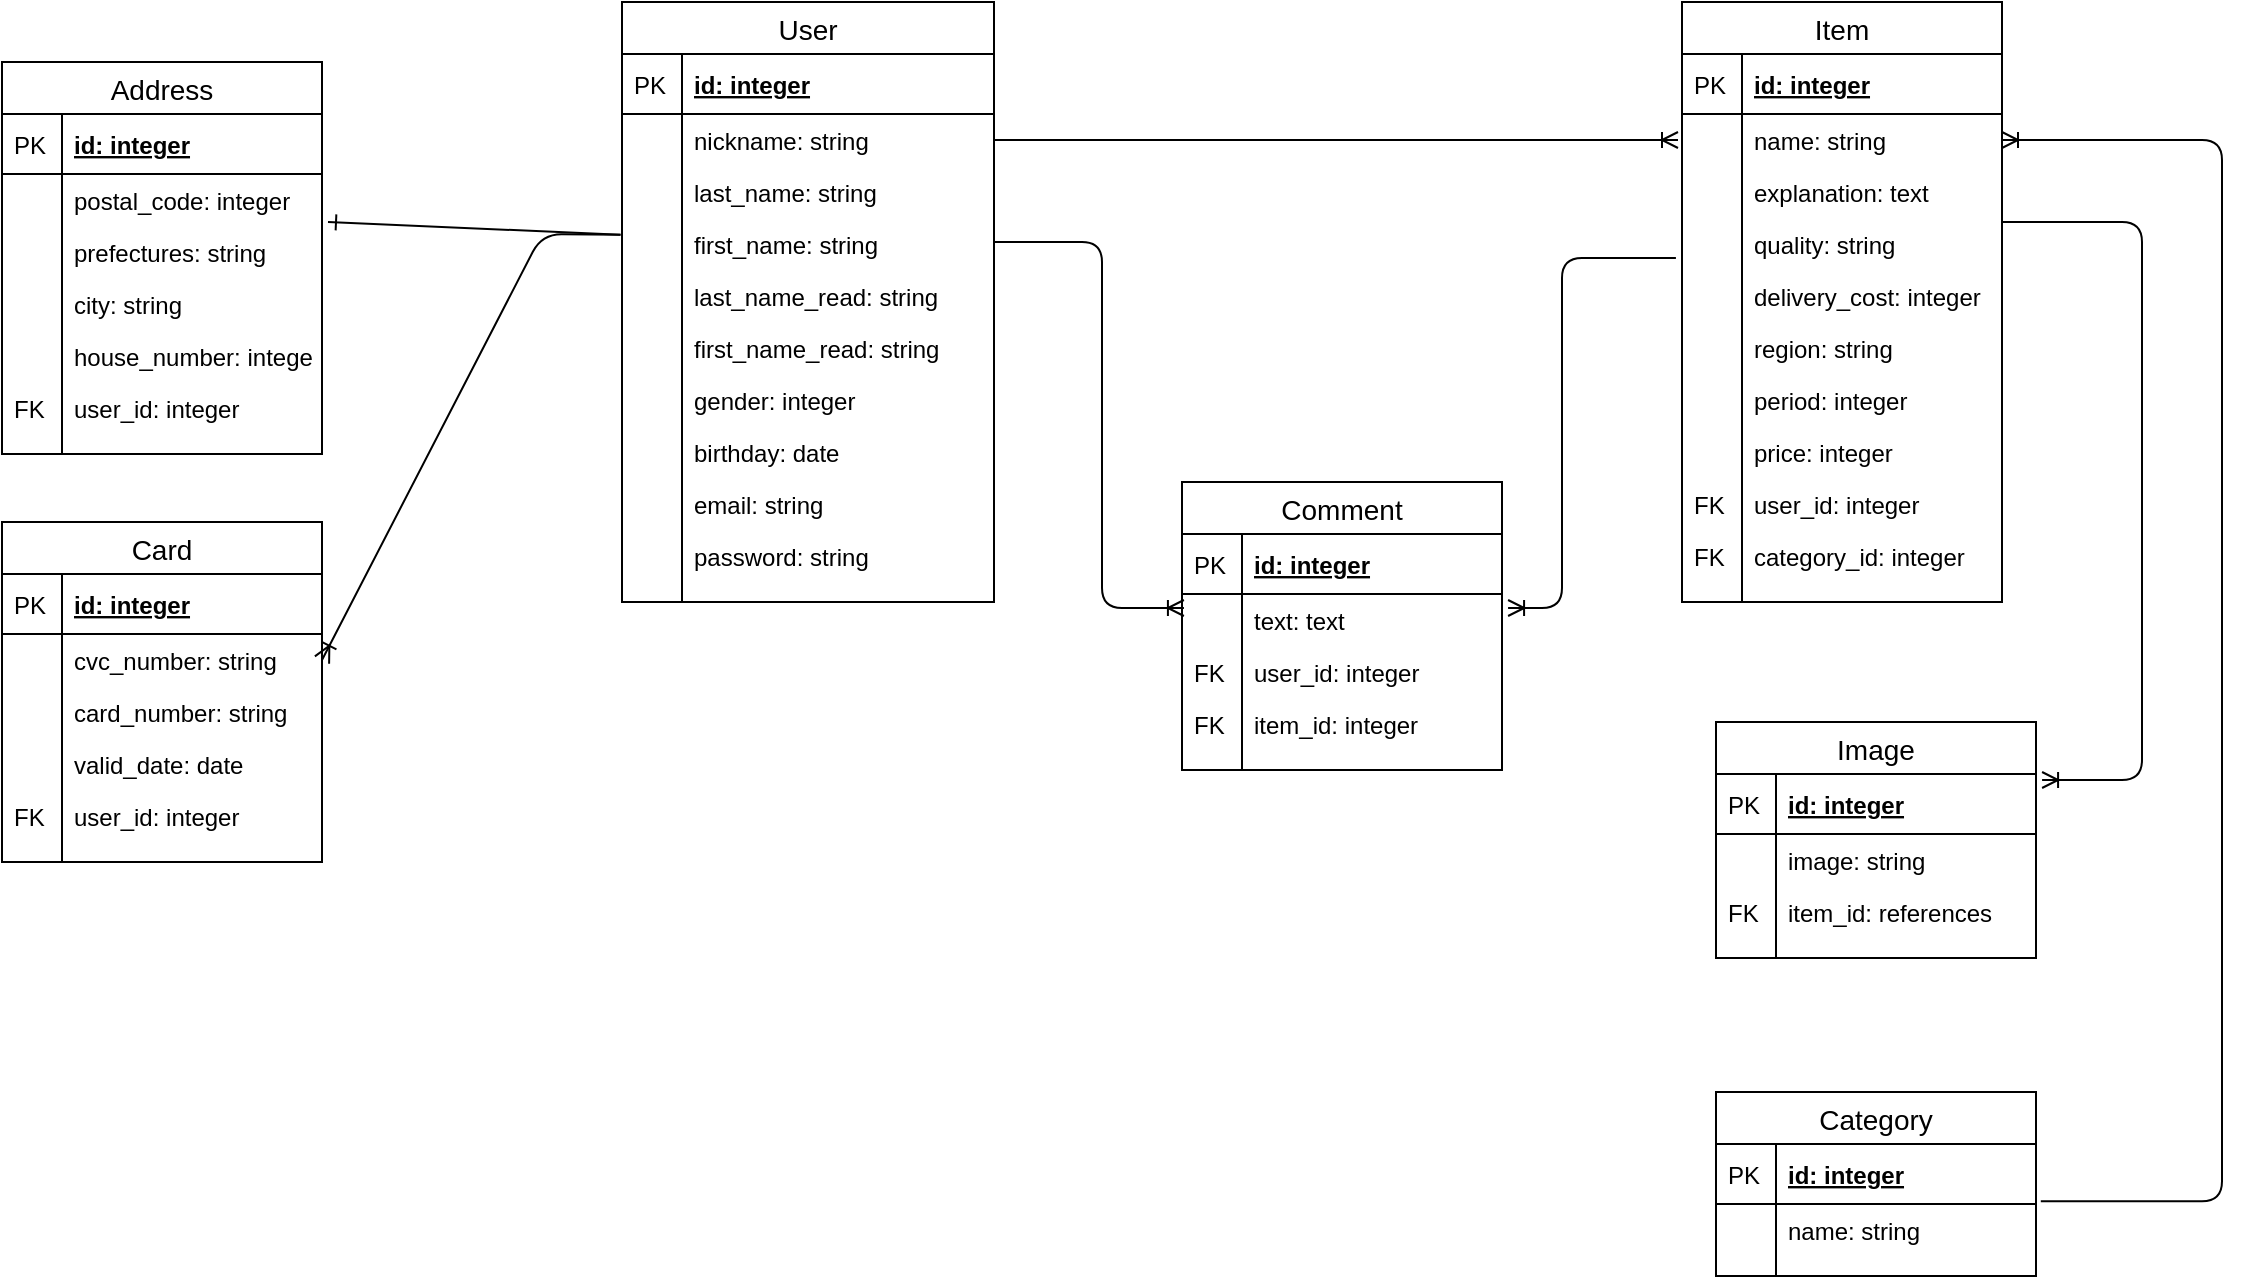 <mxfile version="13.1.3">
    <diagram id="6hGFLwfOUW9BJ-s0fimq" name="Page-1">
        <mxGraphModel dx="1184" dy="372" grid="1" gridSize="10" guides="1" tooltips="1" connect="1" arrows="1" fold="1" page="1" pageScale="1" pageWidth="827" pageHeight="1169" math="0" shadow="0">
            <root>
                <mxCell id="0"/>
                <mxCell id="1" parent="0"/>
                <mxCell id="AFHRm0cHmxVTcBt_HpMP-121" value="Image" style="swimlane;fontStyle=0;childLayout=stackLayout;horizontal=1;startSize=26;horizontalStack=0;resizeParent=1;resizeParentMax=0;resizeLast=0;collapsible=1;marginBottom=0;align=center;fontSize=14;html=0;" parent="1" vertex="1">
                    <mxGeometry x="667" y="400" width="160" height="118" as="geometry"/>
                </mxCell>
                <mxCell id="AFHRm0cHmxVTcBt_HpMP-122" value="id: integer" style="shape=partialRectangle;top=0;left=0;right=0;bottom=1;align=left;verticalAlign=middle;fillColor=none;spacingLeft=34;spacingRight=4;overflow=hidden;rotatable=0;points=[[0,0.5],[1,0.5]];portConstraint=eastwest;dropTarget=0;fontStyle=5;fontSize=12;" parent="AFHRm0cHmxVTcBt_HpMP-121" vertex="1">
                    <mxGeometry y="26" width="160" height="30" as="geometry"/>
                </mxCell>
                <mxCell id="AFHRm0cHmxVTcBt_HpMP-123" value="PK" style="shape=partialRectangle;top=0;left=0;bottom=0;fillColor=none;align=left;verticalAlign=middle;spacingLeft=4;spacingRight=4;overflow=hidden;rotatable=0;points=[];portConstraint=eastwest;part=1;fontSize=12;" parent="AFHRm0cHmxVTcBt_HpMP-122" vertex="1" connectable="0">
                    <mxGeometry width="30" height="30" as="geometry"/>
                </mxCell>
                <mxCell id="AFHRm0cHmxVTcBt_HpMP-124" value="image: string" style="shape=partialRectangle;top=0;left=0;right=0;bottom=0;align=left;verticalAlign=top;fillColor=none;spacingLeft=34;spacingRight=4;overflow=hidden;rotatable=0;points=[[0,0.5],[1,0.5]];portConstraint=eastwest;dropTarget=0;fontSize=12;" parent="AFHRm0cHmxVTcBt_HpMP-121" vertex="1">
                    <mxGeometry y="56" width="160" height="26" as="geometry"/>
                </mxCell>
                <mxCell id="AFHRm0cHmxVTcBt_HpMP-125" value="" style="shape=partialRectangle;top=0;left=0;bottom=0;fillColor=none;align=left;verticalAlign=top;spacingLeft=4;spacingRight=4;overflow=hidden;rotatable=0;points=[];portConstraint=eastwest;part=1;fontSize=12;" parent="AFHRm0cHmxVTcBt_HpMP-124" vertex="1" connectable="0">
                    <mxGeometry width="30" height="26" as="geometry"/>
                </mxCell>
                <mxCell id="AFHRm0cHmxVTcBt_HpMP-153" value="item_id: references" style="shape=partialRectangle;top=0;left=0;right=0;bottom=0;align=left;verticalAlign=top;fillColor=none;spacingLeft=34;spacingRight=4;overflow=hidden;rotatable=0;points=[[0,0.5],[1,0.5]];portConstraint=eastwest;dropTarget=0;fontSize=12;" parent="AFHRm0cHmxVTcBt_HpMP-121" vertex="1">
                    <mxGeometry y="82" width="160" height="26" as="geometry"/>
                </mxCell>
                <mxCell id="AFHRm0cHmxVTcBt_HpMP-154" value="FK" style="shape=partialRectangle;top=0;left=0;bottom=0;fillColor=none;align=left;verticalAlign=top;spacingLeft=4;spacingRight=4;overflow=hidden;rotatable=0;points=[];portConstraint=eastwest;part=1;fontSize=12;" parent="AFHRm0cHmxVTcBt_HpMP-153" vertex="1" connectable="0">
                    <mxGeometry width="30" height="26" as="geometry"/>
                </mxCell>
                <mxCell id="AFHRm0cHmxVTcBt_HpMP-130" value="" style="shape=partialRectangle;top=0;left=0;right=0;bottom=0;align=left;verticalAlign=top;fillColor=none;spacingLeft=34;spacingRight=4;overflow=hidden;rotatable=0;points=[[0,0.5],[1,0.5]];portConstraint=eastwest;dropTarget=0;fontSize=12;" parent="AFHRm0cHmxVTcBt_HpMP-121" vertex="1">
                    <mxGeometry y="108" width="160" height="10" as="geometry"/>
                </mxCell>
                <mxCell id="AFHRm0cHmxVTcBt_HpMP-131" value="" style="shape=partialRectangle;top=0;left=0;bottom=0;fillColor=none;align=left;verticalAlign=top;spacingLeft=4;spacingRight=4;overflow=hidden;rotatable=0;points=[];portConstraint=eastwest;part=1;fontSize=12;" parent="AFHRm0cHmxVTcBt_HpMP-130" vertex="1" connectable="0">
                    <mxGeometry width="30" height="10" as="geometry"/>
                </mxCell>
                <mxCell id="AFHRm0cHmxVTcBt_HpMP-132" value="Category" style="swimlane;fontStyle=0;childLayout=stackLayout;horizontal=1;startSize=26;horizontalStack=0;resizeParent=1;resizeParentMax=0;resizeLast=0;collapsible=1;marginBottom=0;align=center;fontSize=14;html=0;" parent="1" vertex="1">
                    <mxGeometry x="667" y="585" width="160" height="92" as="geometry"/>
                </mxCell>
                <mxCell id="AFHRm0cHmxVTcBt_HpMP-133" value="id: integer" style="shape=partialRectangle;top=0;left=0;right=0;bottom=1;align=left;verticalAlign=middle;fillColor=none;spacingLeft=34;spacingRight=4;overflow=hidden;rotatable=0;points=[[0,0.5],[1,0.5]];portConstraint=eastwest;dropTarget=0;fontStyle=5;fontSize=12;" parent="AFHRm0cHmxVTcBt_HpMP-132" vertex="1">
                    <mxGeometry y="26" width="160" height="30" as="geometry"/>
                </mxCell>
                <mxCell id="AFHRm0cHmxVTcBt_HpMP-134" value="PK" style="shape=partialRectangle;top=0;left=0;bottom=0;fillColor=none;align=left;verticalAlign=middle;spacingLeft=4;spacingRight=4;overflow=hidden;rotatable=0;points=[];portConstraint=eastwest;part=1;fontSize=12;" parent="AFHRm0cHmxVTcBt_HpMP-133" vertex="1" connectable="0">
                    <mxGeometry width="30" height="30" as="geometry"/>
                </mxCell>
                <mxCell id="AFHRm0cHmxVTcBt_HpMP-135" value="name: string" style="shape=partialRectangle;top=0;left=0;right=0;bottom=0;align=left;verticalAlign=top;fillColor=none;spacingLeft=34;spacingRight=4;overflow=hidden;rotatable=0;points=[[0,0.5],[1,0.5]];portConstraint=eastwest;dropTarget=0;fontSize=12;" parent="AFHRm0cHmxVTcBt_HpMP-132" vertex="1">
                    <mxGeometry y="56" width="160" height="26" as="geometry"/>
                </mxCell>
                <mxCell id="AFHRm0cHmxVTcBt_HpMP-136" value="" style="shape=partialRectangle;top=0;left=0;bottom=0;fillColor=none;align=left;verticalAlign=top;spacingLeft=4;spacingRight=4;overflow=hidden;rotatable=0;points=[];portConstraint=eastwest;part=1;fontSize=12;" parent="AFHRm0cHmxVTcBt_HpMP-135" vertex="1" connectable="0">
                    <mxGeometry width="30" height="26" as="geometry"/>
                </mxCell>
                <mxCell id="AFHRm0cHmxVTcBt_HpMP-141" value="" style="shape=partialRectangle;top=0;left=0;right=0;bottom=0;align=left;verticalAlign=top;fillColor=none;spacingLeft=34;spacingRight=4;overflow=hidden;rotatable=0;points=[[0,0.5],[1,0.5]];portConstraint=eastwest;dropTarget=0;fontSize=12;" parent="AFHRm0cHmxVTcBt_HpMP-132" vertex="1">
                    <mxGeometry y="82" width="160" height="10" as="geometry"/>
                </mxCell>
                <mxCell id="AFHRm0cHmxVTcBt_HpMP-142" value="" style="shape=partialRectangle;top=0;left=0;bottom=0;fillColor=none;align=left;verticalAlign=top;spacingLeft=4;spacingRight=4;overflow=hidden;rotatable=0;points=[];portConstraint=eastwest;part=1;fontSize=12;" parent="AFHRm0cHmxVTcBt_HpMP-141" vertex="1" connectable="0">
                    <mxGeometry width="30" height="10" as="geometry"/>
                </mxCell>
                <mxCell id="AFHRm0cHmxVTcBt_HpMP-40" value="User" style="swimlane;fontStyle=0;childLayout=stackLayout;horizontal=1;startSize=26;horizontalStack=0;resizeParent=1;resizeParentMax=0;resizeLast=0;collapsible=1;marginBottom=0;align=center;fontSize=14;html=0;" parent="1" vertex="1">
                    <mxGeometry x="120" y="40" width="186" height="300" as="geometry"/>
                </mxCell>
                <mxCell id="AFHRm0cHmxVTcBt_HpMP-41" value="id: integer" style="shape=partialRectangle;top=0;left=0;right=0;bottom=1;align=left;verticalAlign=middle;fillColor=none;spacingLeft=34;spacingRight=4;overflow=hidden;rotatable=0;points=[[0,0.5],[1,0.5]];portConstraint=eastwest;dropTarget=0;fontStyle=5;fontSize=12;" parent="AFHRm0cHmxVTcBt_HpMP-40" vertex="1">
                    <mxGeometry y="26" width="186" height="30" as="geometry"/>
                </mxCell>
                <mxCell id="AFHRm0cHmxVTcBt_HpMP-42" value="PK" style="shape=partialRectangle;top=0;left=0;bottom=0;fillColor=none;align=left;verticalAlign=middle;spacingLeft=4;spacingRight=4;overflow=hidden;rotatable=0;points=[];portConstraint=eastwest;part=1;fontSize=12;" parent="AFHRm0cHmxVTcBt_HpMP-41" vertex="1" connectable="0">
                    <mxGeometry width="30" height="30" as="geometry"/>
                </mxCell>
                <mxCell id="AFHRm0cHmxVTcBt_HpMP-45" value="nickname: string" style="shape=partialRectangle;top=0;left=0;right=0;bottom=0;align=left;verticalAlign=top;fillColor=none;spacingLeft=34;spacingRight=4;overflow=hidden;rotatable=0;points=[[0,0.5],[1,0.5]];portConstraint=eastwest;dropTarget=0;fontSize=12;" parent="AFHRm0cHmxVTcBt_HpMP-40" vertex="1">
                    <mxGeometry y="56" width="186" height="26" as="geometry"/>
                </mxCell>
                <mxCell id="AFHRm0cHmxVTcBt_HpMP-46" value="" style="shape=partialRectangle;top=0;left=0;bottom=0;fillColor=none;align=left;verticalAlign=top;spacingLeft=4;spacingRight=4;overflow=hidden;rotatable=0;points=[];portConstraint=eastwest;part=1;fontSize=12;" parent="AFHRm0cHmxVTcBt_HpMP-45" vertex="1" connectable="0">
                    <mxGeometry width="30" height="26" as="geometry"/>
                </mxCell>
                <mxCell id="AFHRm0cHmxVTcBt_HpMP-169" value="last_name: string" style="shape=partialRectangle;top=0;left=0;right=0;bottom=0;align=left;verticalAlign=top;fillColor=none;spacingLeft=34;spacingRight=4;overflow=hidden;rotatable=0;points=[[0,0.5],[1,0.5]];portConstraint=eastwest;dropTarget=0;fontSize=12;" parent="AFHRm0cHmxVTcBt_HpMP-40" vertex="1">
                    <mxGeometry y="82" width="186" height="26" as="geometry"/>
                </mxCell>
                <mxCell id="AFHRm0cHmxVTcBt_HpMP-170" value="" style="shape=partialRectangle;top=0;left=0;bottom=0;fillColor=none;align=left;verticalAlign=top;spacingLeft=4;spacingRight=4;overflow=hidden;rotatable=0;points=[];portConstraint=eastwest;part=1;fontSize=12;" parent="AFHRm0cHmxVTcBt_HpMP-169" vertex="1" connectable="0">
                    <mxGeometry width="30" height="26" as="geometry"/>
                </mxCell>
                <mxCell id="AFHRm0cHmxVTcBt_HpMP-47" value="first_name: string" style="shape=partialRectangle;top=0;left=0;right=0;bottom=0;align=left;verticalAlign=top;fillColor=none;spacingLeft=34;spacingRight=4;overflow=hidden;rotatable=0;points=[[0,0.5],[1,0.5]];portConstraint=eastwest;dropTarget=0;fontSize=12;" parent="AFHRm0cHmxVTcBt_HpMP-40" vertex="1">
                    <mxGeometry y="108" width="186" height="26" as="geometry"/>
                </mxCell>
                <mxCell id="AFHRm0cHmxVTcBt_HpMP-48" value="" style="shape=partialRectangle;top=0;left=0;bottom=0;fillColor=none;align=left;verticalAlign=top;spacingLeft=4;spacingRight=4;overflow=hidden;rotatable=0;points=[];portConstraint=eastwest;part=1;fontSize=12;" parent="AFHRm0cHmxVTcBt_HpMP-47" vertex="1" connectable="0">
                    <mxGeometry width="30" height="26" as="geometry"/>
                </mxCell>
                <mxCell id="AFHRm0cHmxVTcBt_HpMP-51" value="last_name_read: string" style="shape=partialRectangle;top=0;left=0;right=0;bottom=0;align=left;verticalAlign=top;fillColor=none;spacingLeft=34;spacingRight=4;overflow=hidden;rotatable=0;points=[[0,0.5],[1,0.5]];portConstraint=eastwest;dropTarget=0;fontSize=12;" parent="AFHRm0cHmxVTcBt_HpMP-40" vertex="1">
                    <mxGeometry y="134" width="186" height="26" as="geometry"/>
                </mxCell>
                <mxCell id="AFHRm0cHmxVTcBt_HpMP-52" value="" style="shape=partialRectangle;top=0;left=0;bottom=0;fillColor=none;align=left;verticalAlign=top;spacingLeft=4;spacingRight=4;overflow=hidden;rotatable=0;points=[];portConstraint=eastwest;part=1;fontSize=12;" parent="AFHRm0cHmxVTcBt_HpMP-51" vertex="1" connectable="0">
                    <mxGeometry width="30" height="26" as="geometry"/>
                </mxCell>
                <mxCell id="AFHRm0cHmxVTcBt_HpMP-53" value="first_name_read: string" style="shape=partialRectangle;top=0;left=0;right=0;bottom=0;align=left;verticalAlign=top;fillColor=none;spacingLeft=34;spacingRight=4;overflow=hidden;rotatable=0;points=[[0,0.5],[1,0.5]];portConstraint=eastwest;dropTarget=0;fontSize=12;" parent="AFHRm0cHmxVTcBt_HpMP-40" vertex="1">
                    <mxGeometry y="160" width="186" height="26" as="geometry"/>
                </mxCell>
                <mxCell id="AFHRm0cHmxVTcBt_HpMP-54" value="" style="shape=partialRectangle;top=0;left=0;bottom=0;fillColor=none;align=left;verticalAlign=top;spacingLeft=4;spacingRight=4;overflow=hidden;rotatable=0;points=[];portConstraint=eastwest;part=1;fontSize=12;" parent="AFHRm0cHmxVTcBt_HpMP-53" vertex="1" connectable="0">
                    <mxGeometry width="30" height="26" as="geometry"/>
                </mxCell>
                <mxCell id="AFHRm0cHmxVTcBt_HpMP-55" value="gender: integer" style="shape=partialRectangle;top=0;left=0;right=0;bottom=0;align=left;verticalAlign=top;fillColor=none;spacingLeft=34;spacingRight=4;overflow=hidden;rotatable=0;points=[[0,0.5],[1,0.5]];portConstraint=eastwest;dropTarget=0;fontSize=12;" parent="AFHRm0cHmxVTcBt_HpMP-40" vertex="1">
                    <mxGeometry y="186" width="186" height="26" as="geometry"/>
                </mxCell>
                <mxCell id="AFHRm0cHmxVTcBt_HpMP-56" value="" style="shape=partialRectangle;top=0;left=0;bottom=0;fillColor=none;align=left;verticalAlign=top;spacingLeft=4;spacingRight=4;overflow=hidden;rotatable=0;points=[];portConstraint=eastwest;part=1;fontSize=12;" parent="AFHRm0cHmxVTcBt_HpMP-55" vertex="1" connectable="0">
                    <mxGeometry width="30" height="26" as="geometry"/>
                </mxCell>
                <mxCell id="AFHRm0cHmxVTcBt_HpMP-57" value="birthday: date" style="shape=partialRectangle;top=0;left=0;right=0;bottom=0;align=left;verticalAlign=top;fillColor=none;spacingLeft=34;spacingRight=4;overflow=hidden;rotatable=0;points=[[0,0.5],[1,0.5]];portConstraint=eastwest;dropTarget=0;fontSize=12;" parent="AFHRm0cHmxVTcBt_HpMP-40" vertex="1">
                    <mxGeometry y="212" width="186" height="26" as="geometry"/>
                </mxCell>
                <mxCell id="AFHRm0cHmxVTcBt_HpMP-58" value="" style="shape=partialRectangle;top=0;left=0;bottom=0;fillColor=none;align=left;verticalAlign=top;spacingLeft=4;spacingRight=4;overflow=hidden;rotatable=0;points=[];portConstraint=eastwest;part=1;fontSize=12;" parent="AFHRm0cHmxVTcBt_HpMP-57" vertex="1" connectable="0">
                    <mxGeometry width="30" height="26" as="geometry"/>
                </mxCell>
                <mxCell id="AFHRm0cHmxVTcBt_HpMP-59" value="email: string" style="shape=partialRectangle;top=0;left=0;right=0;bottom=0;align=left;verticalAlign=top;fillColor=none;spacingLeft=34;spacingRight=4;overflow=hidden;rotatable=0;points=[[0,0.5],[1,0.5]];portConstraint=eastwest;dropTarget=0;fontSize=12;" parent="AFHRm0cHmxVTcBt_HpMP-40" vertex="1">
                    <mxGeometry y="238" width="186" height="26" as="geometry"/>
                </mxCell>
                <mxCell id="AFHRm0cHmxVTcBt_HpMP-60" value="" style="shape=partialRectangle;top=0;left=0;bottom=0;fillColor=none;align=left;verticalAlign=top;spacingLeft=4;spacingRight=4;overflow=hidden;rotatable=0;points=[];portConstraint=eastwest;part=1;fontSize=12;" parent="AFHRm0cHmxVTcBt_HpMP-59" vertex="1" connectable="0">
                    <mxGeometry width="30" height="26" as="geometry"/>
                </mxCell>
                <mxCell id="AFHRm0cHmxVTcBt_HpMP-61" value="password: string" style="shape=partialRectangle;top=0;left=0;right=0;bottom=0;align=left;verticalAlign=top;fillColor=none;spacingLeft=34;spacingRight=4;overflow=hidden;rotatable=0;points=[[0,0.5],[1,0.5]];portConstraint=eastwest;dropTarget=0;fontSize=12;" parent="AFHRm0cHmxVTcBt_HpMP-40" vertex="1">
                    <mxGeometry y="264" width="186" height="26" as="geometry"/>
                </mxCell>
                <mxCell id="AFHRm0cHmxVTcBt_HpMP-62" value="" style="shape=partialRectangle;top=0;left=0;bottom=0;fillColor=none;align=left;verticalAlign=top;spacingLeft=4;spacingRight=4;overflow=hidden;rotatable=0;points=[];portConstraint=eastwest;part=1;fontSize=12;" parent="AFHRm0cHmxVTcBt_HpMP-61" vertex="1" connectable="0">
                    <mxGeometry width="30" height="26" as="geometry"/>
                </mxCell>
                <mxCell id="AFHRm0cHmxVTcBt_HpMP-49" value="" style="shape=partialRectangle;top=0;left=0;right=0;bottom=0;align=left;verticalAlign=top;fillColor=none;spacingLeft=34;spacingRight=4;overflow=hidden;rotatable=0;points=[[0,0.5],[1,0.5]];portConstraint=eastwest;dropTarget=0;fontSize=12;" parent="AFHRm0cHmxVTcBt_HpMP-40" vertex="1">
                    <mxGeometry y="290" width="186" height="10" as="geometry"/>
                </mxCell>
                <mxCell id="AFHRm0cHmxVTcBt_HpMP-50" value="" style="shape=partialRectangle;top=0;left=0;bottom=0;fillColor=none;align=left;verticalAlign=top;spacingLeft=4;spacingRight=4;overflow=hidden;rotatable=0;points=[];portConstraint=eastwest;part=1;fontSize=12;" parent="AFHRm0cHmxVTcBt_HpMP-49" vertex="1" connectable="0">
                    <mxGeometry width="30" height="10" as="geometry"/>
                </mxCell>
                <mxCell id="AFHRm0cHmxVTcBt_HpMP-108" value="Address" style="swimlane;fontStyle=0;childLayout=stackLayout;horizontal=1;startSize=26;horizontalStack=0;resizeParent=1;resizeParentMax=0;resizeLast=0;collapsible=1;marginBottom=0;align=center;fontSize=14;html=0;" parent="1" vertex="1">
                    <mxGeometry x="-190" y="70" width="160" height="196" as="geometry"/>
                </mxCell>
                <mxCell id="AFHRm0cHmxVTcBt_HpMP-109" value="id: integer" style="shape=partialRectangle;top=0;left=0;right=0;bottom=1;align=left;verticalAlign=middle;fillColor=none;spacingLeft=34;spacingRight=4;overflow=hidden;rotatable=0;points=[[0,0.5],[1,0.5]];portConstraint=eastwest;dropTarget=0;fontStyle=5;fontSize=12;" parent="AFHRm0cHmxVTcBt_HpMP-108" vertex="1">
                    <mxGeometry y="26" width="160" height="30" as="geometry"/>
                </mxCell>
                <mxCell id="AFHRm0cHmxVTcBt_HpMP-110" value="PK" style="shape=partialRectangle;top=0;left=0;bottom=0;fillColor=none;align=left;verticalAlign=middle;spacingLeft=4;spacingRight=4;overflow=hidden;rotatable=0;points=[];portConstraint=eastwest;part=1;fontSize=12;" parent="AFHRm0cHmxVTcBt_HpMP-109" vertex="1" connectable="0">
                    <mxGeometry width="30" height="30" as="geometry"/>
                </mxCell>
                <mxCell id="AFHRm0cHmxVTcBt_HpMP-111" value="postal_code: integer" style="shape=partialRectangle;top=0;left=0;right=0;bottom=0;align=left;verticalAlign=top;fillColor=none;spacingLeft=34;spacingRight=4;overflow=hidden;rotatable=0;points=[[0,0.5],[1,0.5]];portConstraint=eastwest;dropTarget=0;fontSize=12;" parent="AFHRm0cHmxVTcBt_HpMP-108" vertex="1">
                    <mxGeometry y="56" width="160" height="26" as="geometry"/>
                </mxCell>
                <mxCell id="AFHRm0cHmxVTcBt_HpMP-112" value="" style="shape=partialRectangle;top=0;left=0;bottom=0;fillColor=none;align=left;verticalAlign=top;spacingLeft=4;spacingRight=4;overflow=hidden;rotatable=0;points=[];portConstraint=eastwest;part=1;fontSize=12;" parent="AFHRm0cHmxVTcBt_HpMP-111" vertex="1" connectable="0">
                    <mxGeometry width="30" height="26" as="geometry"/>
                </mxCell>
                <mxCell id="AFHRm0cHmxVTcBt_HpMP-113" value="prefectures: string" style="shape=partialRectangle;top=0;left=0;right=0;bottom=0;align=left;verticalAlign=top;fillColor=none;spacingLeft=34;spacingRight=4;overflow=hidden;rotatable=0;points=[[0,0.5],[1,0.5]];portConstraint=eastwest;dropTarget=0;fontSize=12;" parent="AFHRm0cHmxVTcBt_HpMP-108" vertex="1">
                    <mxGeometry y="82" width="160" height="26" as="geometry"/>
                </mxCell>
                <mxCell id="AFHRm0cHmxVTcBt_HpMP-114" value="" style="shape=partialRectangle;top=0;left=0;bottom=0;fillColor=none;align=left;verticalAlign=top;spacingLeft=4;spacingRight=4;overflow=hidden;rotatable=0;points=[];portConstraint=eastwest;part=1;fontSize=12;" parent="AFHRm0cHmxVTcBt_HpMP-113" vertex="1" connectable="0">
                    <mxGeometry width="30" height="26" as="geometry"/>
                </mxCell>
                <mxCell id="AFHRm0cHmxVTcBt_HpMP-115" value="city: string" style="shape=partialRectangle;top=0;left=0;right=0;bottom=0;align=left;verticalAlign=top;fillColor=none;spacingLeft=34;spacingRight=4;overflow=hidden;rotatable=0;points=[[0,0.5],[1,0.5]];portConstraint=eastwest;dropTarget=0;fontSize=12;" parent="AFHRm0cHmxVTcBt_HpMP-108" vertex="1">
                    <mxGeometry y="108" width="160" height="26" as="geometry"/>
                </mxCell>
                <mxCell id="AFHRm0cHmxVTcBt_HpMP-116" value="" style="shape=partialRectangle;top=0;left=0;bottom=0;fillColor=none;align=left;verticalAlign=top;spacingLeft=4;spacingRight=4;overflow=hidden;rotatable=0;points=[];portConstraint=eastwest;part=1;fontSize=12;" parent="AFHRm0cHmxVTcBt_HpMP-115" vertex="1" connectable="0">
                    <mxGeometry width="30" height="26" as="geometry"/>
                </mxCell>
                <mxCell id="AFHRm0cHmxVTcBt_HpMP-119" value="house_number: integer" style="shape=partialRectangle;top=0;left=0;right=0;bottom=0;align=left;verticalAlign=top;fillColor=none;spacingLeft=34;spacingRight=4;overflow=hidden;rotatable=0;points=[[0,0.5],[1,0.5]];portConstraint=eastwest;dropTarget=0;fontSize=12;" parent="AFHRm0cHmxVTcBt_HpMP-108" vertex="1">
                    <mxGeometry y="134" width="160" height="26" as="geometry"/>
                </mxCell>
                <mxCell id="AFHRm0cHmxVTcBt_HpMP-120" value="" style="shape=partialRectangle;top=0;left=0;bottom=0;fillColor=none;align=left;verticalAlign=top;spacingLeft=4;spacingRight=4;overflow=hidden;rotatable=0;points=[];portConstraint=eastwest;part=1;fontSize=12;" parent="AFHRm0cHmxVTcBt_HpMP-119" vertex="1" connectable="0">
                    <mxGeometry width="30" height="26" as="geometry"/>
                </mxCell>
                <mxCell id="AFHRm0cHmxVTcBt_HpMP-151" value="user_id: integer" style="shape=partialRectangle;top=0;left=0;right=0;bottom=0;align=left;verticalAlign=top;fillColor=none;spacingLeft=34;spacingRight=4;overflow=hidden;rotatable=0;points=[[0,0.5],[1,0.5]];portConstraint=eastwest;dropTarget=0;fontSize=12;" parent="AFHRm0cHmxVTcBt_HpMP-108" vertex="1">
                    <mxGeometry y="160" width="160" height="26" as="geometry"/>
                </mxCell>
                <mxCell id="AFHRm0cHmxVTcBt_HpMP-152" value="FK" style="shape=partialRectangle;top=0;left=0;bottom=0;fillColor=none;align=left;verticalAlign=top;spacingLeft=4;spacingRight=4;overflow=hidden;rotatable=0;points=[];portConstraint=eastwest;part=1;fontSize=12;" parent="AFHRm0cHmxVTcBt_HpMP-151" vertex="1" connectable="0">
                    <mxGeometry width="30" height="26" as="geometry"/>
                </mxCell>
                <mxCell id="AFHRm0cHmxVTcBt_HpMP-117" value="" style="shape=partialRectangle;top=0;left=0;right=0;bottom=0;align=left;verticalAlign=top;fillColor=none;spacingLeft=34;spacingRight=4;overflow=hidden;rotatable=0;points=[[0,0.5],[1,0.5]];portConstraint=eastwest;dropTarget=0;fontSize=12;" parent="AFHRm0cHmxVTcBt_HpMP-108" vertex="1">
                    <mxGeometry y="186" width="160" height="10" as="geometry"/>
                </mxCell>
                <mxCell id="AFHRm0cHmxVTcBt_HpMP-118" value="" style="shape=partialRectangle;top=0;left=0;bottom=0;fillColor=none;align=left;verticalAlign=top;spacingLeft=4;spacingRight=4;overflow=hidden;rotatable=0;points=[];portConstraint=eastwest;part=1;fontSize=12;" parent="AFHRm0cHmxVTcBt_HpMP-117" vertex="1" connectable="0">
                    <mxGeometry width="30" height="10" as="geometry"/>
                </mxCell>
                <mxCell id="AFHRm0cHmxVTcBt_HpMP-86" value="Card" style="swimlane;fontStyle=0;childLayout=stackLayout;horizontal=1;startSize=26;horizontalStack=0;resizeParent=1;resizeParentMax=0;resizeLast=0;collapsible=1;marginBottom=0;align=center;fontSize=14;html=0;" parent="1" vertex="1">
                    <mxGeometry x="-190" y="300" width="160" height="170" as="geometry"/>
                </mxCell>
                <mxCell id="AFHRm0cHmxVTcBt_HpMP-87" value="id: integer" style="shape=partialRectangle;top=0;left=0;right=0;bottom=1;align=left;verticalAlign=middle;fillColor=none;spacingLeft=34;spacingRight=4;overflow=hidden;rotatable=0;points=[[0,0.5],[1,0.5]];portConstraint=eastwest;dropTarget=0;fontStyle=5;fontSize=12;" parent="AFHRm0cHmxVTcBt_HpMP-86" vertex="1">
                    <mxGeometry y="26" width="160" height="30" as="geometry"/>
                </mxCell>
                <mxCell id="AFHRm0cHmxVTcBt_HpMP-88" value="PK" style="shape=partialRectangle;top=0;left=0;bottom=0;fillColor=none;align=left;verticalAlign=middle;spacingLeft=4;spacingRight=4;overflow=hidden;rotatable=0;points=[];portConstraint=eastwest;part=1;fontSize=12;" parent="AFHRm0cHmxVTcBt_HpMP-87" vertex="1" connectable="0">
                    <mxGeometry width="30" height="30" as="geometry"/>
                </mxCell>
                <mxCell id="AFHRm0cHmxVTcBt_HpMP-89" value="cvc_number: string" style="shape=partialRectangle;top=0;left=0;right=0;bottom=0;align=left;verticalAlign=top;fillColor=none;spacingLeft=34;spacingRight=4;overflow=hidden;rotatable=0;points=[[0,0.5],[1,0.5]];portConstraint=eastwest;dropTarget=0;fontSize=12;" parent="AFHRm0cHmxVTcBt_HpMP-86" vertex="1">
                    <mxGeometry y="56" width="160" height="26" as="geometry"/>
                </mxCell>
                <mxCell id="AFHRm0cHmxVTcBt_HpMP-90" value="" style="shape=partialRectangle;top=0;left=0;bottom=0;fillColor=none;align=left;verticalAlign=top;spacingLeft=4;spacingRight=4;overflow=hidden;rotatable=0;points=[];portConstraint=eastwest;part=1;fontSize=12;" parent="AFHRm0cHmxVTcBt_HpMP-89" vertex="1" connectable="0">
                    <mxGeometry width="30" height="26" as="geometry"/>
                </mxCell>
                <mxCell id="AFHRm0cHmxVTcBt_HpMP-91" value="card_number: string" style="shape=partialRectangle;top=0;left=0;right=0;bottom=0;align=left;verticalAlign=top;fillColor=none;spacingLeft=34;spacingRight=4;overflow=hidden;rotatable=0;points=[[0,0.5],[1,0.5]];portConstraint=eastwest;dropTarget=0;fontSize=12;" parent="AFHRm0cHmxVTcBt_HpMP-86" vertex="1">
                    <mxGeometry y="82" width="160" height="26" as="geometry"/>
                </mxCell>
                <mxCell id="AFHRm0cHmxVTcBt_HpMP-92" value="" style="shape=partialRectangle;top=0;left=0;bottom=0;fillColor=none;align=left;verticalAlign=top;spacingLeft=4;spacingRight=4;overflow=hidden;rotatable=0;points=[];portConstraint=eastwest;part=1;fontSize=12;" parent="AFHRm0cHmxVTcBt_HpMP-91" vertex="1" connectable="0">
                    <mxGeometry width="30" height="26" as="geometry"/>
                </mxCell>
                <mxCell id="AFHRm0cHmxVTcBt_HpMP-93" value="valid_date: date" style="shape=partialRectangle;top=0;left=0;right=0;bottom=0;align=left;verticalAlign=top;fillColor=none;spacingLeft=34;spacingRight=4;overflow=hidden;rotatable=0;points=[[0,0.5],[1,0.5]];portConstraint=eastwest;dropTarget=0;fontSize=12;" parent="AFHRm0cHmxVTcBt_HpMP-86" vertex="1">
                    <mxGeometry y="108" width="160" height="26" as="geometry"/>
                </mxCell>
                <mxCell id="AFHRm0cHmxVTcBt_HpMP-94" value="" style="shape=partialRectangle;top=0;left=0;bottom=0;fillColor=none;align=left;verticalAlign=top;spacingLeft=4;spacingRight=4;overflow=hidden;rotatable=0;points=[];portConstraint=eastwest;part=1;fontSize=12;" parent="AFHRm0cHmxVTcBt_HpMP-93" vertex="1" connectable="0">
                    <mxGeometry width="30" height="26" as="geometry"/>
                </mxCell>
                <mxCell id="AFHRm0cHmxVTcBt_HpMP-145" value="user_id: integer" style="shape=partialRectangle;top=0;left=0;right=0;bottom=0;align=left;verticalAlign=top;fillColor=none;spacingLeft=34;spacingRight=4;overflow=hidden;rotatable=0;points=[[0,0.5],[1,0.5]];portConstraint=eastwest;dropTarget=0;fontSize=12;" parent="AFHRm0cHmxVTcBt_HpMP-86" vertex="1">
                    <mxGeometry y="134" width="160" height="26" as="geometry"/>
                </mxCell>
                <mxCell id="AFHRm0cHmxVTcBt_HpMP-146" value="FK" style="shape=partialRectangle;top=0;left=0;bottom=0;fillColor=none;align=left;verticalAlign=top;spacingLeft=4;spacingRight=4;overflow=hidden;rotatable=0;points=[];portConstraint=eastwest;part=1;fontSize=12;" parent="AFHRm0cHmxVTcBt_HpMP-145" vertex="1" connectable="0">
                    <mxGeometry width="30" height="26" as="geometry"/>
                </mxCell>
                <mxCell id="AFHRm0cHmxVTcBt_HpMP-95" value="" style="shape=partialRectangle;top=0;left=0;right=0;bottom=0;align=left;verticalAlign=top;fillColor=none;spacingLeft=34;spacingRight=4;overflow=hidden;rotatable=0;points=[[0,0.5],[1,0.5]];portConstraint=eastwest;dropTarget=0;fontSize=12;" parent="AFHRm0cHmxVTcBt_HpMP-86" vertex="1">
                    <mxGeometry y="160" width="160" height="10" as="geometry"/>
                </mxCell>
                <mxCell id="AFHRm0cHmxVTcBt_HpMP-96" value="" style="shape=partialRectangle;top=0;left=0;bottom=0;fillColor=none;align=left;verticalAlign=top;spacingLeft=4;spacingRight=4;overflow=hidden;rotatable=0;points=[];portConstraint=eastwest;part=1;fontSize=12;" parent="AFHRm0cHmxVTcBt_HpMP-95" vertex="1" connectable="0">
                    <mxGeometry width="30" height="10" as="geometry"/>
                </mxCell>
                <mxCell id="AFHRm0cHmxVTcBt_HpMP-160" value="" style="fontSize=12;html=1;endArrow=ERoneToMany;entryX=1;entryY=0.5;entryDx=0;entryDy=0;exitX=-0.004;exitY=0.321;exitDx=0;exitDy=0;exitPerimeter=0;" parent="1" source="AFHRm0cHmxVTcBt_HpMP-47" target="AFHRm0cHmxVTcBt_HpMP-89" edge="1">
                    <mxGeometry width="100" height="100" relative="1" as="geometry">
                        <mxPoint x="90" y="140" as="sourcePoint"/>
                        <mxPoint x="-10" y="340" as="targetPoint"/>
                        <Array as="points">
                            <mxPoint x="80" y="156"/>
                        </Array>
                    </mxGeometry>
                </mxCell>
                <mxCell id="AFHRm0cHmxVTcBt_HpMP-162" value="" style="fontSize=12;html=1;endArrow=ERoneToMany;exitX=1;exitY=0.5;exitDx=0;exitDy=0;" parent="1" source="AFHRm0cHmxVTcBt_HpMP-45" edge="1">
                    <mxGeometry width="100" height="100" relative="1" as="geometry">
                        <mxPoint x="400" y="270" as="sourcePoint"/>
                        <mxPoint x="648" y="109" as="targetPoint"/>
                        <Array as="points">
                            <mxPoint x="480" y="109"/>
                        </Array>
                    </mxGeometry>
                </mxCell>
                <mxCell id="AFHRm0cHmxVTcBt_HpMP-63" value="Item" style="swimlane;fontStyle=0;childLayout=stackLayout;horizontal=1;startSize=26;horizontalStack=0;resizeParent=1;resizeParentMax=0;resizeLast=0;collapsible=1;marginBottom=0;align=center;fontSize=14;html=0;" parent="1" vertex="1">
                    <mxGeometry x="650" y="40" width="160" height="300" as="geometry"/>
                </mxCell>
                <mxCell id="AFHRm0cHmxVTcBt_HpMP-64" value="id: integer" style="shape=partialRectangle;top=0;left=0;right=0;bottom=1;align=left;verticalAlign=middle;fillColor=none;spacingLeft=34;spacingRight=4;overflow=hidden;rotatable=0;points=[[0,0.5],[1,0.5]];portConstraint=eastwest;dropTarget=0;fontStyle=5;fontSize=12;" parent="AFHRm0cHmxVTcBt_HpMP-63" vertex="1">
                    <mxGeometry y="26" width="160" height="30" as="geometry"/>
                </mxCell>
                <mxCell id="AFHRm0cHmxVTcBt_HpMP-65" value="PK" style="shape=partialRectangle;top=0;left=0;bottom=0;fillColor=none;align=left;verticalAlign=middle;spacingLeft=4;spacingRight=4;overflow=hidden;rotatable=0;points=[];portConstraint=eastwest;part=1;fontSize=12;" parent="AFHRm0cHmxVTcBt_HpMP-64" vertex="1" connectable="0">
                    <mxGeometry width="30" height="30" as="geometry"/>
                </mxCell>
                <mxCell id="AFHRm0cHmxVTcBt_HpMP-66" value="name: string" style="shape=partialRectangle;top=0;left=0;right=0;bottom=0;align=left;verticalAlign=top;fillColor=none;spacingLeft=34;spacingRight=4;overflow=hidden;rotatable=0;points=[[0,0.5],[1,0.5]];portConstraint=eastwest;dropTarget=0;fontSize=12;" parent="AFHRm0cHmxVTcBt_HpMP-63" vertex="1">
                    <mxGeometry y="56" width="160" height="26" as="geometry"/>
                </mxCell>
                <mxCell id="AFHRm0cHmxVTcBt_HpMP-67" value="" style="shape=partialRectangle;top=0;left=0;bottom=0;fillColor=none;align=left;verticalAlign=top;spacingLeft=4;spacingRight=4;overflow=hidden;rotatable=0;points=[];portConstraint=eastwest;part=1;fontSize=12;" parent="AFHRm0cHmxVTcBt_HpMP-66" vertex="1" connectable="0">
                    <mxGeometry width="30" height="26" as="geometry"/>
                </mxCell>
                <mxCell id="AFHRm0cHmxVTcBt_HpMP-68" value="explanation: text" style="shape=partialRectangle;top=0;left=0;right=0;bottom=0;align=left;verticalAlign=top;fillColor=none;spacingLeft=34;spacingRight=4;overflow=hidden;rotatable=0;points=[[0,0.5],[1,0.5]];portConstraint=eastwest;dropTarget=0;fontSize=12;" parent="AFHRm0cHmxVTcBt_HpMP-63" vertex="1">
                    <mxGeometry y="82" width="160" height="26" as="geometry"/>
                </mxCell>
                <mxCell id="AFHRm0cHmxVTcBt_HpMP-69" value="" style="shape=partialRectangle;top=0;left=0;bottom=0;fillColor=none;align=left;verticalAlign=top;spacingLeft=4;spacingRight=4;overflow=hidden;rotatable=0;points=[];portConstraint=eastwest;part=1;fontSize=12;" parent="AFHRm0cHmxVTcBt_HpMP-68" vertex="1" connectable="0">
                    <mxGeometry width="30" height="26" as="geometry"/>
                </mxCell>
                <mxCell id="AFHRm0cHmxVTcBt_HpMP-74" value="quality: string" style="shape=partialRectangle;top=0;left=0;right=0;bottom=0;align=left;verticalAlign=top;fillColor=none;spacingLeft=34;spacingRight=4;overflow=hidden;rotatable=0;points=[[0,0.5],[1,0.5]];portConstraint=eastwest;dropTarget=0;fontSize=12;" parent="AFHRm0cHmxVTcBt_HpMP-63" vertex="1">
                    <mxGeometry y="108" width="160" height="26" as="geometry"/>
                </mxCell>
                <mxCell id="AFHRm0cHmxVTcBt_HpMP-75" value="" style="shape=partialRectangle;top=0;left=0;bottom=0;fillColor=none;align=left;verticalAlign=top;spacingLeft=4;spacingRight=4;overflow=hidden;rotatable=0;points=[];portConstraint=eastwest;part=1;fontSize=12;" parent="AFHRm0cHmxVTcBt_HpMP-74" vertex="1" connectable="0">
                    <mxGeometry width="30" height="26" as="geometry"/>
                </mxCell>
                <mxCell id="AFHRm0cHmxVTcBt_HpMP-76" value="delivery_cost: integer" style="shape=partialRectangle;top=0;left=0;right=0;bottom=0;align=left;verticalAlign=top;fillColor=none;spacingLeft=34;spacingRight=4;overflow=hidden;rotatable=0;points=[[0,0.5],[1,0.5]];portConstraint=eastwest;dropTarget=0;fontSize=12;" parent="AFHRm0cHmxVTcBt_HpMP-63" vertex="1">
                    <mxGeometry y="134" width="160" height="26" as="geometry"/>
                </mxCell>
                <mxCell id="AFHRm0cHmxVTcBt_HpMP-77" value="" style="shape=partialRectangle;top=0;left=0;bottom=0;fillColor=none;align=left;verticalAlign=top;spacingLeft=4;spacingRight=4;overflow=hidden;rotatable=0;points=[];portConstraint=eastwest;part=1;fontSize=12;" parent="AFHRm0cHmxVTcBt_HpMP-76" vertex="1" connectable="0">
                    <mxGeometry width="30" height="26" as="geometry"/>
                </mxCell>
                <mxCell id="AFHRm0cHmxVTcBt_HpMP-78" value="region: string" style="shape=partialRectangle;top=0;left=0;right=0;bottom=0;align=left;verticalAlign=top;fillColor=none;spacingLeft=34;spacingRight=4;overflow=hidden;rotatable=0;points=[[0,0.5],[1,0.5]];portConstraint=eastwest;dropTarget=0;fontSize=12;" parent="AFHRm0cHmxVTcBt_HpMP-63" vertex="1">
                    <mxGeometry y="160" width="160" height="26" as="geometry"/>
                </mxCell>
                <mxCell id="AFHRm0cHmxVTcBt_HpMP-79" value="" style="shape=partialRectangle;top=0;left=0;bottom=0;fillColor=none;align=left;verticalAlign=top;spacingLeft=4;spacingRight=4;overflow=hidden;rotatable=0;points=[];portConstraint=eastwest;part=1;fontSize=12;" parent="AFHRm0cHmxVTcBt_HpMP-78" vertex="1" connectable="0">
                    <mxGeometry width="30" height="26" as="geometry"/>
                </mxCell>
                <mxCell id="AFHRm0cHmxVTcBt_HpMP-80" value="period: integer" style="shape=partialRectangle;top=0;left=0;right=0;bottom=0;align=left;verticalAlign=top;fillColor=none;spacingLeft=34;spacingRight=4;overflow=hidden;rotatable=0;points=[[0,0.5],[1,0.5]];portConstraint=eastwest;dropTarget=0;fontSize=12;" parent="AFHRm0cHmxVTcBt_HpMP-63" vertex="1">
                    <mxGeometry y="186" width="160" height="26" as="geometry"/>
                </mxCell>
                <mxCell id="AFHRm0cHmxVTcBt_HpMP-81" value="" style="shape=partialRectangle;top=0;left=0;bottom=0;fillColor=none;align=left;verticalAlign=top;spacingLeft=4;spacingRight=4;overflow=hidden;rotatable=0;points=[];portConstraint=eastwest;part=1;fontSize=12;" parent="AFHRm0cHmxVTcBt_HpMP-80" vertex="1" connectable="0">
                    <mxGeometry width="30" height="26" as="geometry"/>
                </mxCell>
                <mxCell id="AFHRm0cHmxVTcBt_HpMP-82" value="price: integer" style="shape=partialRectangle;top=0;left=0;right=0;bottom=0;align=left;verticalAlign=top;fillColor=none;spacingLeft=34;spacingRight=4;overflow=hidden;rotatable=0;points=[[0,0.5],[1,0.5]];portConstraint=eastwest;dropTarget=0;fontSize=12;" parent="AFHRm0cHmxVTcBt_HpMP-63" vertex="1">
                    <mxGeometry y="212" width="160" height="26" as="geometry"/>
                </mxCell>
                <mxCell id="AFHRm0cHmxVTcBt_HpMP-83" value="" style="shape=partialRectangle;top=0;left=0;bottom=0;fillColor=none;align=left;verticalAlign=top;spacingLeft=4;spacingRight=4;overflow=hidden;rotatable=0;points=[];portConstraint=eastwest;part=1;fontSize=12;" parent="AFHRm0cHmxVTcBt_HpMP-82" vertex="1" connectable="0">
                    <mxGeometry width="30" height="26" as="geometry"/>
                </mxCell>
                <mxCell id="AFHRm0cHmxVTcBt_HpMP-143" value="user_id: integer" style="shape=partialRectangle;top=0;left=0;right=0;bottom=0;align=left;verticalAlign=top;fillColor=none;spacingLeft=34;spacingRight=4;overflow=hidden;rotatable=0;points=[[0,0.5],[1,0.5]];portConstraint=eastwest;dropTarget=0;fontSize=12;" parent="AFHRm0cHmxVTcBt_HpMP-63" vertex="1">
                    <mxGeometry y="238" width="160" height="26" as="geometry"/>
                </mxCell>
                <mxCell id="AFHRm0cHmxVTcBt_HpMP-144" value="FK" style="shape=partialRectangle;top=0;left=0;bottom=0;fillColor=none;align=left;verticalAlign=top;spacingLeft=4;spacingRight=4;overflow=hidden;rotatable=0;points=[];portConstraint=eastwest;part=1;fontSize=12;" parent="AFHRm0cHmxVTcBt_HpMP-143" vertex="1" connectable="0">
                    <mxGeometry width="30" height="26" as="geometry"/>
                </mxCell>
                <mxCell id="AFHRm0cHmxVTcBt_HpMP-171" value="category_id: integer" style="shape=partialRectangle;top=0;left=0;right=0;bottom=0;align=left;verticalAlign=top;fillColor=none;spacingLeft=34;spacingRight=4;overflow=hidden;rotatable=0;points=[[0,0.5],[1,0.5]];portConstraint=eastwest;dropTarget=0;fontSize=12;" parent="AFHRm0cHmxVTcBt_HpMP-63" vertex="1">
                    <mxGeometry y="264" width="160" height="26" as="geometry"/>
                </mxCell>
                <mxCell id="AFHRm0cHmxVTcBt_HpMP-172" value="FK" style="shape=partialRectangle;top=0;left=0;bottom=0;fillColor=none;align=left;verticalAlign=top;spacingLeft=4;spacingRight=4;overflow=hidden;rotatable=0;points=[];portConstraint=eastwest;part=1;fontSize=12;" parent="AFHRm0cHmxVTcBt_HpMP-171" vertex="1" connectable="0">
                    <mxGeometry width="30" height="26" as="geometry"/>
                </mxCell>
                <mxCell id="AFHRm0cHmxVTcBt_HpMP-72" value="" style="shape=partialRectangle;top=0;left=0;right=0;bottom=0;align=left;verticalAlign=top;fillColor=none;spacingLeft=34;spacingRight=4;overflow=hidden;rotatable=0;points=[[0,0.5],[1,0.5]];portConstraint=eastwest;dropTarget=0;fontSize=12;" parent="AFHRm0cHmxVTcBt_HpMP-63" vertex="1">
                    <mxGeometry y="290" width="160" height="10" as="geometry"/>
                </mxCell>
                <mxCell id="AFHRm0cHmxVTcBt_HpMP-73" value="" style="shape=partialRectangle;top=0;left=0;bottom=0;fillColor=none;align=left;verticalAlign=top;spacingLeft=4;spacingRight=4;overflow=hidden;rotatable=0;points=[];portConstraint=eastwest;part=1;fontSize=12;" parent="AFHRm0cHmxVTcBt_HpMP-72" vertex="1" connectable="0">
                    <mxGeometry width="30" height="10" as="geometry"/>
                </mxCell>
                <mxCell id="AFHRm0cHmxVTcBt_HpMP-97" value="Comment" style="swimlane;fontStyle=0;childLayout=stackLayout;horizontal=1;startSize=26;horizontalStack=0;resizeParent=1;resizeParentMax=0;resizeLast=0;collapsible=1;marginBottom=0;align=center;fontSize=14;html=0;" parent="1" vertex="1">
                    <mxGeometry x="400" y="280" width="160" height="144" as="geometry"/>
                </mxCell>
                <mxCell id="AFHRm0cHmxVTcBt_HpMP-98" value="id: integer" style="shape=partialRectangle;top=0;left=0;right=0;bottom=1;align=left;verticalAlign=middle;fillColor=none;spacingLeft=34;spacingRight=4;overflow=hidden;rotatable=0;points=[[0,0.5],[1,0.5]];portConstraint=eastwest;dropTarget=0;fontStyle=5;fontSize=12;" parent="AFHRm0cHmxVTcBt_HpMP-97" vertex="1">
                    <mxGeometry y="26" width="160" height="30" as="geometry"/>
                </mxCell>
                <mxCell id="AFHRm0cHmxVTcBt_HpMP-99" value="PK" style="shape=partialRectangle;top=0;left=0;bottom=0;fillColor=none;align=left;verticalAlign=middle;spacingLeft=4;spacingRight=4;overflow=hidden;rotatable=0;points=[];portConstraint=eastwest;part=1;fontSize=12;" parent="AFHRm0cHmxVTcBt_HpMP-98" vertex="1" connectable="0">
                    <mxGeometry width="30" height="30" as="geometry"/>
                </mxCell>
                <mxCell id="AFHRm0cHmxVTcBt_HpMP-100" value="text: text" style="shape=partialRectangle;top=0;left=0;right=0;bottom=0;align=left;verticalAlign=top;fillColor=none;spacingLeft=34;spacingRight=4;overflow=hidden;rotatable=0;points=[[0,0.5],[1,0.5]];portConstraint=eastwest;dropTarget=0;fontSize=12;" parent="AFHRm0cHmxVTcBt_HpMP-97" vertex="1">
                    <mxGeometry y="56" width="160" height="26" as="geometry"/>
                </mxCell>
                <mxCell id="AFHRm0cHmxVTcBt_HpMP-101" value="" style="shape=partialRectangle;top=0;left=0;bottom=0;fillColor=none;align=left;verticalAlign=top;spacingLeft=4;spacingRight=4;overflow=hidden;rotatable=0;points=[];portConstraint=eastwest;part=1;fontSize=12;" parent="AFHRm0cHmxVTcBt_HpMP-100" vertex="1" connectable="0">
                    <mxGeometry width="30" height="26" as="geometry"/>
                </mxCell>
                <mxCell id="AFHRm0cHmxVTcBt_HpMP-147" value="user_id: integer" style="shape=partialRectangle;top=0;left=0;right=0;bottom=0;align=left;verticalAlign=top;fillColor=none;spacingLeft=34;spacingRight=4;overflow=hidden;rotatable=0;points=[[0,0.5],[1,0.5]];portConstraint=eastwest;dropTarget=0;fontSize=12;" parent="AFHRm0cHmxVTcBt_HpMP-97" vertex="1">
                    <mxGeometry y="82" width="160" height="26" as="geometry"/>
                </mxCell>
                <mxCell id="AFHRm0cHmxVTcBt_HpMP-148" value="FK" style="shape=partialRectangle;top=0;left=0;bottom=0;fillColor=none;align=left;verticalAlign=top;spacingLeft=4;spacingRight=4;overflow=hidden;rotatable=0;points=[];portConstraint=eastwest;part=1;fontSize=12;" parent="AFHRm0cHmxVTcBt_HpMP-147" vertex="1" connectable="0">
                    <mxGeometry width="30" height="26" as="geometry"/>
                </mxCell>
                <mxCell id="AFHRm0cHmxVTcBt_HpMP-149" value="item_id: integer" style="shape=partialRectangle;top=0;left=0;right=0;bottom=0;align=left;verticalAlign=top;fillColor=none;spacingLeft=34;spacingRight=4;overflow=hidden;rotatable=0;points=[[0,0.5],[1,0.5]];portConstraint=eastwest;dropTarget=0;fontSize=12;" parent="AFHRm0cHmxVTcBt_HpMP-97" vertex="1">
                    <mxGeometry y="108" width="160" height="26" as="geometry"/>
                </mxCell>
                <mxCell id="AFHRm0cHmxVTcBt_HpMP-150" value="FK" style="shape=partialRectangle;top=0;left=0;bottom=0;fillColor=none;align=left;verticalAlign=top;spacingLeft=4;spacingRight=4;overflow=hidden;rotatable=0;points=[];portConstraint=eastwest;part=1;fontSize=12;" parent="AFHRm0cHmxVTcBt_HpMP-149" vertex="1" connectable="0">
                    <mxGeometry width="30" height="26" as="geometry"/>
                </mxCell>
                <mxCell id="AFHRm0cHmxVTcBt_HpMP-106" value="" style="shape=partialRectangle;top=0;left=0;right=0;bottom=0;align=left;verticalAlign=top;fillColor=none;spacingLeft=34;spacingRight=4;overflow=hidden;rotatable=0;points=[[0,0.5],[1,0.5]];portConstraint=eastwest;dropTarget=0;fontSize=12;" parent="AFHRm0cHmxVTcBt_HpMP-97" vertex="1">
                    <mxGeometry y="134" width="160" height="10" as="geometry"/>
                </mxCell>
                <mxCell id="AFHRm0cHmxVTcBt_HpMP-107" value="" style="shape=partialRectangle;top=0;left=0;bottom=0;fillColor=none;align=left;verticalAlign=top;spacingLeft=4;spacingRight=4;overflow=hidden;rotatable=0;points=[];portConstraint=eastwest;part=1;fontSize=12;" parent="AFHRm0cHmxVTcBt_HpMP-106" vertex="1" connectable="0">
                    <mxGeometry width="30" height="10" as="geometry"/>
                </mxCell>
                <mxCell id="AFHRm0cHmxVTcBt_HpMP-164" value="" style="fontSize=12;html=1;endArrow=ERoneToMany;exitX=-0.019;exitY=0.769;exitDx=0;exitDy=0;exitPerimeter=0;entryX=1.019;entryY=0.269;entryDx=0;entryDy=0;entryPerimeter=0;edgeStyle=orthogonalEdgeStyle;" parent="1" target="AFHRm0cHmxVTcBt_HpMP-100" edge="1">
                    <mxGeometry width="100" height="100" relative="1" as="geometry">
                        <mxPoint x="646.96" y="167.994" as="sourcePoint"/>
                        <mxPoint x="530" y="166" as="targetPoint"/>
                        <Array as="points">
                            <mxPoint x="590" y="168"/>
                            <mxPoint x="590" y="343"/>
                        </Array>
                    </mxGeometry>
                </mxCell>
                <mxCell id="AFHRm0cHmxVTcBt_HpMP-165" value="" style="fontSize=12;html=1;endArrow=ERoneToMany;edgeStyle=elbowEdgeStyle;entryX=1.019;entryY=0.1;entryDx=0;entryDy=0;entryPerimeter=0;" parent="1" target="AFHRm0cHmxVTcBt_HpMP-122" edge="1">
                    <mxGeometry width="100" height="100" relative="1" as="geometry">
                        <mxPoint x="810" y="150" as="sourcePoint"/>
                        <mxPoint x="870" y="420" as="targetPoint"/>
                        <Array as="points">
                            <mxPoint x="880" y="210"/>
                        </Array>
                    </mxGeometry>
                </mxCell>
                <mxCell id="AFHRm0cHmxVTcBt_HpMP-166" value="" style="fontSize=12;html=1;endArrow=ERoneToMany;edgeStyle=elbowEdgeStyle;exitX=1.015;exitY=-0.051;exitDx=0;exitDy=0;exitPerimeter=0;entryX=1;entryY=0.5;entryDx=0;entryDy=0;" parent="1" source="AFHRm0cHmxVTcBt_HpMP-135" target="AFHRm0cHmxVTcBt_HpMP-66" edge="1">
                    <mxGeometry width="100" height="100" relative="1" as="geometry">
                        <mxPoint x="940" y="600" as="sourcePoint"/>
                        <mxPoint x="880" y="110" as="targetPoint"/>
                        <Array as="points">
                            <mxPoint x="920" y="370"/>
                        </Array>
                    </mxGeometry>
                </mxCell>
                <mxCell id="AFHRm0cHmxVTcBt_HpMP-167" value="" style="fontSize=12;html=1;endArrow=ERoneToMany;edgeStyle=orthogonalEdgeStyle;entryX=0.006;entryY=0.269;entryDx=0;entryDy=0;entryPerimeter=0;" parent="1" target="AFHRm0cHmxVTcBt_HpMP-100" edge="1">
                    <mxGeometry width="100" height="100" relative="1" as="geometry">
                        <mxPoint x="306" y="160" as="sourcePoint"/>
                        <mxPoint x="360" y="340" as="targetPoint"/>
                        <Array as="points">
                            <mxPoint x="360" y="160"/>
                            <mxPoint x="360" y="343"/>
                        </Array>
                    </mxGeometry>
                </mxCell>
                <mxCell id="AFHRm0cHmxVTcBt_HpMP-168" value="" style="fontSize=12;html=1;endArrow=ERone;endFill=1;exitX=-0.004;exitY=0.321;exitDx=0;exitDy=0;exitPerimeter=0;" parent="1" source="AFHRm0cHmxVTcBt_HpMP-47" edge="1">
                    <mxGeometry width="100" height="100" relative="1" as="geometry">
                        <mxPoint y="210" as="sourcePoint"/>
                        <mxPoint x="-27" y="150" as="targetPoint"/>
                        <Array as="points"/>
                    </mxGeometry>
                </mxCell>
            </root>
        </mxGraphModel>
    </diagram>
</mxfile>